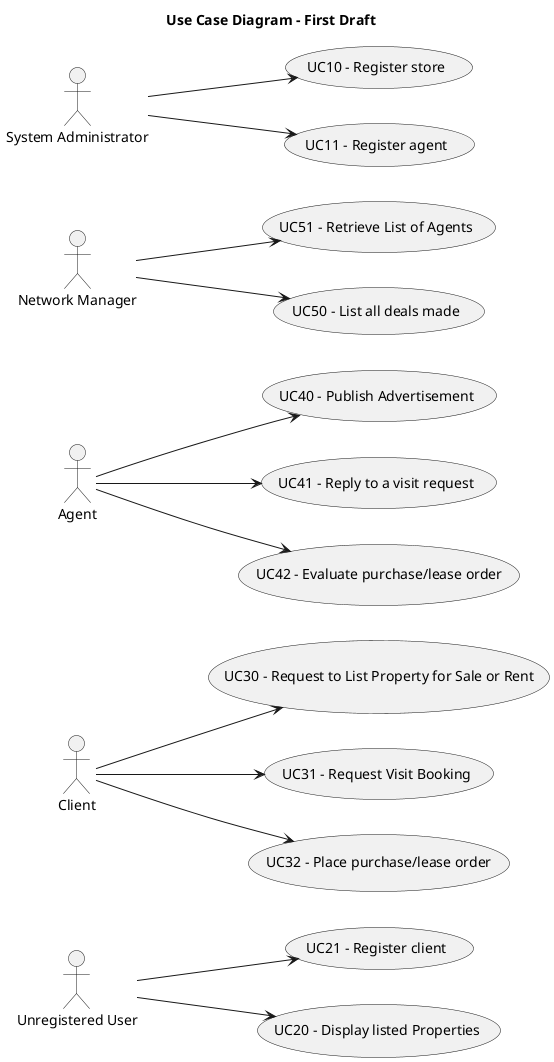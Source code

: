 @startuml
'https://plantuml.com/use-case-diagram

title Use Case Diagram - First Draft

left to right direction

actor :Unregistered User: as unreg
actor :Client: as Client
actor :Agent: as Agent
actor :Network Manager: as Manager
actor :System Administrator: as Administrator

(UC10 - Register store) as (RegisterStore)
(UC11 - Register agent) as (RegisterAgent)
(UC21 - Register client) as (RegisterClient)
(UC51 - Retrieve List of Agents) as (retrieveAgents)

(UC20 - Display listed Properties) as (displayProps)
(UC30 - Request to List Property for Sale or Rent) as (listProp)
(UC31 - Request Visit Booking) as (requestVisit)
(UC40 - Publish Advertisement) as (publishAdv)

(UC32 - Place purchase/lease order) as (placeOrder)
(UC41 - Reply to a visit request) as (replyRequest)
(UC42 - Evaluate purchase/lease order) as (evaluateOrder)
(UC50 - List all deals made) as (listAllDeals)

Administrator --> (RegisterStore)
Administrator --> (RegisterAgent)
unreg --> (RegisterClient)
Manager --> (retrieveAgents)

unreg --> (displayProps)
Client --> (listProp)
Client -->(requestVisit)
Agent -->(publishAdv)

Client -->(placeOrder)
Agent -->(replyRequest)
Agent -->(evaluateOrder)
Manager -->(listAllDeals)



@enduml
